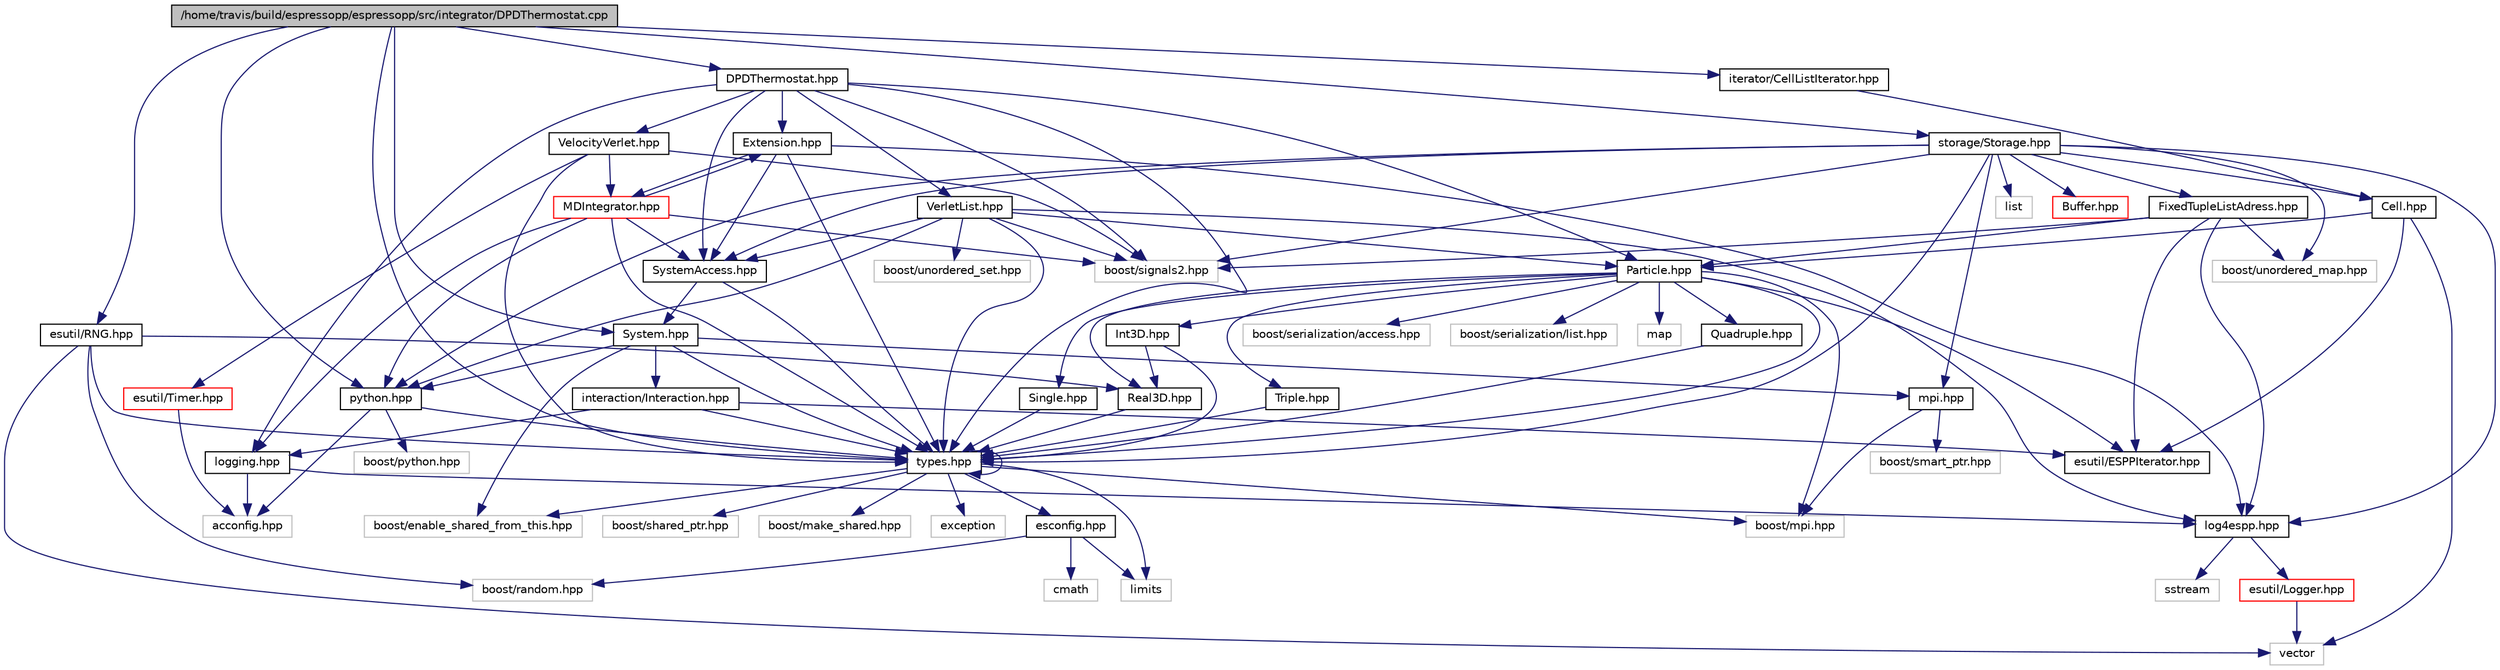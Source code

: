 digraph G
{
  edge [fontname="Helvetica",fontsize="10",labelfontname="Helvetica",labelfontsize="10"];
  node [fontname="Helvetica",fontsize="10",shape=record];
  Node1 [label="/home/travis/build/espressopp/espressopp/src/integrator/DPDThermostat.cpp",height=0.2,width=0.4,color="black", fillcolor="grey75", style="filled" fontcolor="black"];
  Node1 -> Node2 [color="midnightblue",fontsize="10",style="solid",fontname="Helvetica"];
  Node2 [label="python.hpp",height=0.2,width=0.4,color="black", fillcolor="white", style="filled",URL="$python_8hpp.html"];
  Node2 -> Node3 [color="midnightblue",fontsize="10",style="solid",fontname="Helvetica"];
  Node3 [label="acconfig.hpp",height=0.2,width=0.4,color="grey75", fillcolor="white", style="filled"];
  Node2 -> Node4 [color="midnightblue",fontsize="10",style="solid",fontname="Helvetica"];
  Node4 [label="boost/python.hpp",height=0.2,width=0.4,color="grey75", fillcolor="white", style="filled"];
  Node2 -> Node5 [color="midnightblue",fontsize="10",style="solid",fontname="Helvetica"];
  Node5 [label="types.hpp",height=0.2,width=0.4,color="black", fillcolor="white", style="filled",URL="$types_8hpp.html"];
  Node5 -> Node6 [color="midnightblue",fontsize="10",style="solid",fontname="Helvetica"];
  Node6 [label="boost/shared_ptr.hpp",height=0.2,width=0.4,color="grey75", fillcolor="white", style="filled"];
  Node5 -> Node7 [color="midnightblue",fontsize="10",style="solid",fontname="Helvetica"];
  Node7 [label="boost/make_shared.hpp",height=0.2,width=0.4,color="grey75", fillcolor="white", style="filled"];
  Node5 -> Node8 [color="midnightblue",fontsize="10",style="solid",fontname="Helvetica"];
  Node8 [label="boost/enable_shared_from_this.hpp",height=0.2,width=0.4,color="grey75", fillcolor="white", style="filled"];
  Node5 -> Node9 [color="midnightblue",fontsize="10",style="solid",fontname="Helvetica"];
  Node9 [label="boost/mpi.hpp",height=0.2,width=0.4,color="grey75", fillcolor="white", style="filled"];
  Node5 -> Node10 [color="midnightblue",fontsize="10",style="solid",fontname="Helvetica"];
  Node10 [label="exception",height=0.2,width=0.4,color="grey75", fillcolor="white", style="filled"];
  Node5 -> Node11 [color="midnightblue",fontsize="10",style="solid",fontname="Helvetica"];
  Node11 [label="limits",height=0.2,width=0.4,color="grey75", fillcolor="white", style="filled"];
  Node5 -> Node12 [color="midnightblue",fontsize="10",style="solid",fontname="Helvetica"];
  Node12 [label="esconfig.hpp",height=0.2,width=0.4,color="black", fillcolor="white", style="filled",URL="$esconfig_8hpp.html"];
  Node12 -> Node13 [color="midnightblue",fontsize="10",style="solid",fontname="Helvetica"];
  Node13 [label="boost/random.hpp",height=0.2,width=0.4,color="grey75", fillcolor="white", style="filled"];
  Node12 -> Node11 [color="midnightblue",fontsize="10",style="solid",fontname="Helvetica"];
  Node12 -> Node14 [color="midnightblue",fontsize="10",style="solid",fontname="Helvetica"];
  Node14 [label="cmath",height=0.2,width=0.4,color="grey75", fillcolor="white", style="filled"];
  Node5 -> Node5 [color="midnightblue",fontsize="10",style="solid",fontname="Helvetica"];
  Node1 -> Node15 [color="midnightblue",fontsize="10",style="solid",fontname="Helvetica"];
  Node15 [label="DPDThermostat.hpp",height=0.2,width=0.4,color="black", fillcolor="white", style="filled",URL="$DPDThermostat_8hpp.html"];
  Node15 -> Node5 [color="midnightblue",fontsize="10",style="solid",fontname="Helvetica"];
  Node15 -> Node16 [color="midnightblue",fontsize="10",style="solid",fontname="Helvetica"];
  Node16 [label="logging.hpp",height=0.2,width=0.4,color="black", fillcolor="white", style="filled",URL="$logging_8hpp.html"];
  Node16 -> Node3 [color="midnightblue",fontsize="10",style="solid",fontname="Helvetica"];
  Node16 -> Node17 [color="midnightblue",fontsize="10",style="solid",fontname="Helvetica"];
  Node17 [label="log4espp.hpp",height=0.2,width=0.4,color="black", fillcolor="white", style="filled",URL="$log4espp_8hpp.html"];
  Node17 -> Node18 [color="midnightblue",fontsize="10",style="solid",fontname="Helvetica"];
  Node18 [label="sstream",height=0.2,width=0.4,color="grey75", fillcolor="white", style="filled"];
  Node17 -> Node19 [color="midnightblue",fontsize="10",style="solid",fontname="Helvetica"];
  Node19 [label="esutil/Logger.hpp",height=0.2,width=0.4,color="red", fillcolor="white", style="filled",URL="$Logger_8hpp.html",tooltip="Class for logging."];
  Node19 -> Node20 [color="midnightblue",fontsize="10",style="solid",fontname="Helvetica"];
  Node20 [label="vector",height=0.2,width=0.4,color="grey75", fillcolor="white", style="filled"];
  Node15 -> Node21 [color="midnightblue",fontsize="10",style="solid",fontname="Helvetica"];
  Node21 [label="VerletList.hpp",height=0.2,width=0.4,color="black", fillcolor="white", style="filled",URL="$VerletList_8hpp.html"];
  Node21 -> Node17 [color="midnightblue",fontsize="10",style="solid",fontname="Helvetica"];
  Node21 -> Node5 [color="midnightblue",fontsize="10",style="solid",fontname="Helvetica"];
  Node21 -> Node2 [color="midnightblue",fontsize="10",style="solid",fontname="Helvetica"];
  Node21 -> Node22 [color="midnightblue",fontsize="10",style="solid",fontname="Helvetica"];
  Node22 [label="Particle.hpp",height=0.2,width=0.4,color="black", fillcolor="white", style="filled",URL="$Particle_8hpp.html"];
  Node22 -> Node5 [color="midnightblue",fontsize="10",style="solid",fontname="Helvetica"];
  Node22 -> Node23 [color="midnightblue",fontsize="10",style="solid",fontname="Helvetica"];
  Node23 [label="Single.hpp",height=0.2,width=0.4,color="black", fillcolor="white", style="filled",URL="$Single_8hpp.html"];
  Node23 -> Node5 [color="midnightblue",fontsize="10",style="solid",fontname="Helvetica"];
  Node22 -> Node24 [color="midnightblue",fontsize="10",style="solid",fontname="Helvetica"];
  Node24 [label="Triple.hpp",height=0.2,width=0.4,color="black", fillcolor="white", style="filled",URL="$Triple_8hpp.html"];
  Node24 -> Node5 [color="midnightblue",fontsize="10",style="solid",fontname="Helvetica"];
  Node22 -> Node25 [color="midnightblue",fontsize="10",style="solid",fontname="Helvetica"];
  Node25 [label="Quadruple.hpp",height=0.2,width=0.4,color="black", fillcolor="white", style="filled",URL="$Quadruple_8hpp.html"];
  Node25 -> Node5 [color="midnightblue",fontsize="10",style="solid",fontname="Helvetica"];
  Node22 -> Node26 [color="midnightblue",fontsize="10",style="solid",fontname="Helvetica"];
  Node26 [label="boost/serialization/access.hpp",height=0.2,width=0.4,color="grey75", fillcolor="white", style="filled"];
  Node22 -> Node27 [color="midnightblue",fontsize="10",style="solid",fontname="Helvetica"];
  Node27 [label="boost/serialization/list.hpp",height=0.2,width=0.4,color="grey75", fillcolor="white", style="filled"];
  Node22 -> Node9 [color="midnightblue",fontsize="10",style="solid",fontname="Helvetica"];
  Node22 -> Node28 [color="midnightblue",fontsize="10",style="solid",fontname="Helvetica"];
  Node28 [label="esutil/ESPPIterator.hpp",height=0.2,width=0.4,color="black", fillcolor="white", style="filled",URL="$ESPPIterator_8hpp.html"];
  Node22 -> Node29 [color="midnightblue",fontsize="10",style="solid",fontname="Helvetica"];
  Node29 [label="Real3D.hpp",height=0.2,width=0.4,color="black", fillcolor="white", style="filled",URL="$Real3D_8hpp.html"];
  Node29 -> Node5 [color="midnightblue",fontsize="10",style="solid",fontname="Helvetica"];
  Node22 -> Node30 [color="midnightblue",fontsize="10",style="solid",fontname="Helvetica"];
  Node30 [label="Int3D.hpp",height=0.2,width=0.4,color="black", fillcolor="white", style="filled",URL="$Int3D_8hpp.html"];
  Node30 -> Node5 [color="midnightblue",fontsize="10",style="solid",fontname="Helvetica"];
  Node30 -> Node29 [color="midnightblue",fontsize="10",style="solid",fontname="Helvetica"];
  Node22 -> Node31 [color="midnightblue",fontsize="10",style="solid",fontname="Helvetica"];
  Node31 [label="map",height=0.2,width=0.4,color="grey75", fillcolor="white", style="filled"];
  Node21 -> Node32 [color="midnightblue",fontsize="10",style="solid",fontname="Helvetica"];
  Node32 [label="SystemAccess.hpp",height=0.2,width=0.4,color="black", fillcolor="white", style="filled",URL="$SystemAccess_8hpp.html"];
  Node32 -> Node33 [color="midnightblue",fontsize="10",style="solid",fontname="Helvetica"];
  Node33 [label="System.hpp",height=0.2,width=0.4,color="black", fillcolor="white", style="filled",URL="$System_8hpp.html"];
  Node33 -> Node2 [color="midnightblue",fontsize="10",style="solid",fontname="Helvetica"];
  Node33 -> Node34 [color="midnightblue",fontsize="10",style="solid",fontname="Helvetica"];
  Node34 [label="mpi.hpp",height=0.2,width=0.4,color="black", fillcolor="white", style="filled",URL="$mpi_8hpp.html"];
  Node34 -> Node9 [color="midnightblue",fontsize="10",style="solid",fontname="Helvetica"];
  Node34 -> Node35 [color="midnightblue",fontsize="10",style="solid",fontname="Helvetica"];
  Node35 [label="boost/smart_ptr.hpp",height=0.2,width=0.4,color="grey75", fillcolor="white", style="filled"];
  Node33 -> Node8 [color="midnightblue",fontsize="10",style="solid",fontname="Helvetica"];
  Node33 -> Node36 [color="midnightblue",fontsize="10",style="solid",fontname="Helvetica"];
  Node36 [label="interaction/Interaction.hpp",height=0.2,width=0.4,color="black", fillcolor="white", style="filled",URL="$Interaction_8hpp.html"];
  Node36 -> Node5 [color="midnightblue",fontsize="10",style="solid",fontname="Helvetica"];
  Node36 -> Node16 [color="midnightblue",fontsize="10",style="solid",fontname="Helvetica"];
  Node36 -> Node28 [color="midnightblue",fontsize="10",style="solid",fontname="Helvetica"];
  Node33 -> Node5 [color="midnightblue",fontsize="10",style="solid",fontname="Helvetica"];
  Node32 -> Node5 [color="midnightblue",fontsize="10",style="solid",fontname="Helvetica"];
  Node21 -> Node37 [color="midnightblue",fontsize="10",style="solid",fontname="Helvetica"];
  Node37 [label="boost/signals2.hpp",height=0.2,width=0.4,color="grey75", fillcolor="white", style="filled"];
  Node21 -> Node38 [color="midnightblue",fontsize="10",style="solid",fontname="Helvetica"];
  Node38 [label="boost/unordered_set.hpp",height=0.2,width=0.4,color="grey75", fillcolor="white", style="filled"];
  Node15 -> Node22 [color="midnightblue",fontsize="10",style="solid",fontname="Helvetica"];
  Node15 -> Node32 [color="midnightblue",fontsize="10",style="solid",fontname="Helvetica"];
  Node15 -> Node39 [color="midnightblue",fontsize="10",style="solid",fontname="Helvetica"];
  Node39 [label="Extension.hpp",height=0.2,width=0.4,color="black", fillcolor="white", style="filled",URL="$Extension_8hpp.html"];
  Node39 -> Node17 [color="midnightblue",fontsize="10",style="solid",fontname="Helvetica"];
  Node39 -> Node5 [color="midnightblue",fontsize="10",style="solid",fontname="Helvetica"];
  Node39 -> Node32 [color="midnightblue",fontsize="10",style="solid",fontname="Helvetica"];
  Node39 -> Node40 [color="midnightblue",fontsize="10",style="solid",fontname="Helvetica"];
  Node40 [label="MDIntegrator.hpp",height=0.2,width=0.4,color="red", fillcolor="white", style="filled",URL="$MDIntegrator_8hpp.html"];
  Node40 -> Node2 [color="midnightblue",fontsize="10",style="solid",fontname="Helvetica"];
  Node40 -> Node16 [color="midnightblue",fontsize="10",style="solid",fontname="Helvetica"];
  Node40 -> Node32 [color="midnightblue",fontsize="10",style="solid",fontname="Helvetica"];
  Node40 -> Node39 [color="midnightblue",fontsize="10",style="solid",fontname="Helvetica"];
  Node40 -> Node37 [color="midnightblue",fontsize="10",style="solid",fontname="Helvetica"];
  Node40 -> Node5 [color="midnightblue",fontsize="10",style="solid",fontname="Helvetica"];
  Node15 -> Node41 [color="midnightblue",fontsize="10",style="solid",fontname="Helvetica"];
  Node41 [label="VelocityVerlet.hpp",height=0.2,width=0.4,color="black", fillcolor="white", style="filled",URL="$VelocityVerlet_8hpp.html"];
  Node41 -> Node5 [color="midnightblue",fontsize="10",style="solid",fontname="Helvetica"];
  Node41 -> Node40 [color="midnightblue",fontsize="10",style="solid",fontname="Helvetica"];
  Node41 -> Node42 [color="midnightblue",fontsize="10",style="solid",fontname="Helvetica"];
  Node42 [label="esutil/Timer.hpp",height=0.2,width=0.4,color="red", fillcolor="white", style="filled",URL="$Timer_8hpp.html"];
  Node42 -> Node3 [color="midnightblue",fontsize="10",style="solid",fontname="Helvetica"];
  Node41 -> Node37 [color="midnightblue",fontsize="10",style="solid",fontname="Helvetica"];
  Node15 -> Node37 [color="midnightblue",fontsize="10",style="solid",fontname="Helvetica"];
  Node1 -> Node5 [color="midnightblue",fontsize="10",style="solid",fontname="Helvetica"];
  Node1 -> Node33 [color="midnightblue",fontsize="10",style="solid",fontname="Helvetica"];
  Node1 -> Node43 [color="midnightblue",fontsize="10",style="solid",fontname="Helvetica"];
  Node43 [label="storage/Storage.hpp",height=0.2,width=0.4,color="black", fillcolor="white", style="filled",URL="$Storage_8hpp.html"];
  Node43 -> Node2 [color="midnightblue",fontsize="10",style="solid",fontname="Helvetica"];
  Node43 -> Node32 [color="midnightblue",fontsize="10",style="solid",fontname="Helvetica"];
  Node43 -> Node34 [color="midnightblue",fontsize="10",style="solid",fontname="Helvetica"];
  Node43 -> Node44 [color="midnightblue",fontsize="10",style="solid",fontname="Helvetica"];
  Node44 [label="boost/unordered_map.hpp",height=0.2,width=0.4,color="grey75", fillcolor="white", style="filled"];
  Node43 -> Node37 [color="midnightblue",fontsize="10",style="solid",fontname="Helvetica"];
  Node43 -> Node45 [color="midnightblue",fontsize="10",style="solid",fontname="Helvetica"];
  Node45 [label="list",height=0.2,width=0.4,color="grey75", fillcolor="white", style="filled"];
  Node43 -> Node17 [color="midnightblue",fontsize="10",style="solid",fontname="Helvetica"];
  Node43 -> Node46 [color="midnightblue",fontsize="10",style="solid",fontname="Helvetica"];
  Node46 [label="FixedTupleListAdress.hpp",height=0.2,width=0.4,color="black", fillcolor="white", style="filled",URL="$FixedTupleListAdress_8hpp.html"];
  Node46 -> Node17 [color="midnightblue",fontsize="10",style="solid",fontname="Helvetica"];
  Node46 -> Node22 [color="midnightblue",fontsize="10",style="solid",fontname="Helvetica"];
  Node46 -> Node28 [color="midnightblue",fontsize="10",style="solid",fontname="Helvetica"];
  Node46 -> Node44 [color="midnightblue",fontsize="10",style="solid",fontname="Helvetica"];
  Node46 -> Node37 [color="midnightblue",fontsize="10",style="solid",fontname="Helvetica"];
  Node43 -> Node47 [color="midnightblue",fontsize="10",style="solid",fontname="Helvetica"];
  Node47 [label="Cell.hpp",height=0.2,width=0.4,color="black", fillcolor="white", style="filled",URL="$Cell_8hpp.html"];
  Node47 -> Node20 [color="midnightblue",fontsize="10",style="solid",fontname="Helvetica"];
  Node47 -> Node22 [color="midnightblue",fontsize="10",style="solid",fontname="Helvetica"];
  Node47 -> Node28 [color="midnightblue",fontsize="10",style="solid",fontname="Helvetica"];
  Node43 -> Node48 [color="midnightblue",fontsize="10",style="solid",fontname="Helvetica"];
  Node48 [label="Buffer.hpp",height=0.2,width=0.4,color="red", fillcolor="white", style="filled",URL="$Buffer_8hpp.html"];
  Node43 -> Node5 [color="midnightblue",fontsize="10",style="solid",fontname="Helvetica"];
  Node1 -> Node49 [color="midnightblue",fontsize="10",style="solid",fontname="Helvetica"];
  Node49 [label="iterator/CellListIterator.hpp",height=0.2,width=0.4,color="black", fillcolor="white", style="filled",URL="$CellListIterator_8hpp.html"];
  Node49 -> Node47 [color="midnightblue",fontsize="10",style="solid",fontname="Helvetica"];
  Node1 -> Node50 [color="midnightblue",fontsize="10",style="solid",fontname="Helvetica"];
  Node50 [label="esutil/RNG.hpp",height=0.2,width=0.4,color="black", fillcolor="white", style="filled",URL="$RNG_8hpp.html"];
  Node50 -> Node13 [color="midnightblue",fontsize="10",style="solid",fontname="Helvetica"];
  Node50 -> Node29 [color="midnightblue",fontsize="10",style="solid",fontname="Helvetica"];
  Node50 -> Node20 [color="midnightblue",fontsize="10",style="solid",fontname="Helvetica"];
  Node50 -> Node5 [color="midnightblue",fontsize="10",style="solid",fontname="Helvetica"];
}
